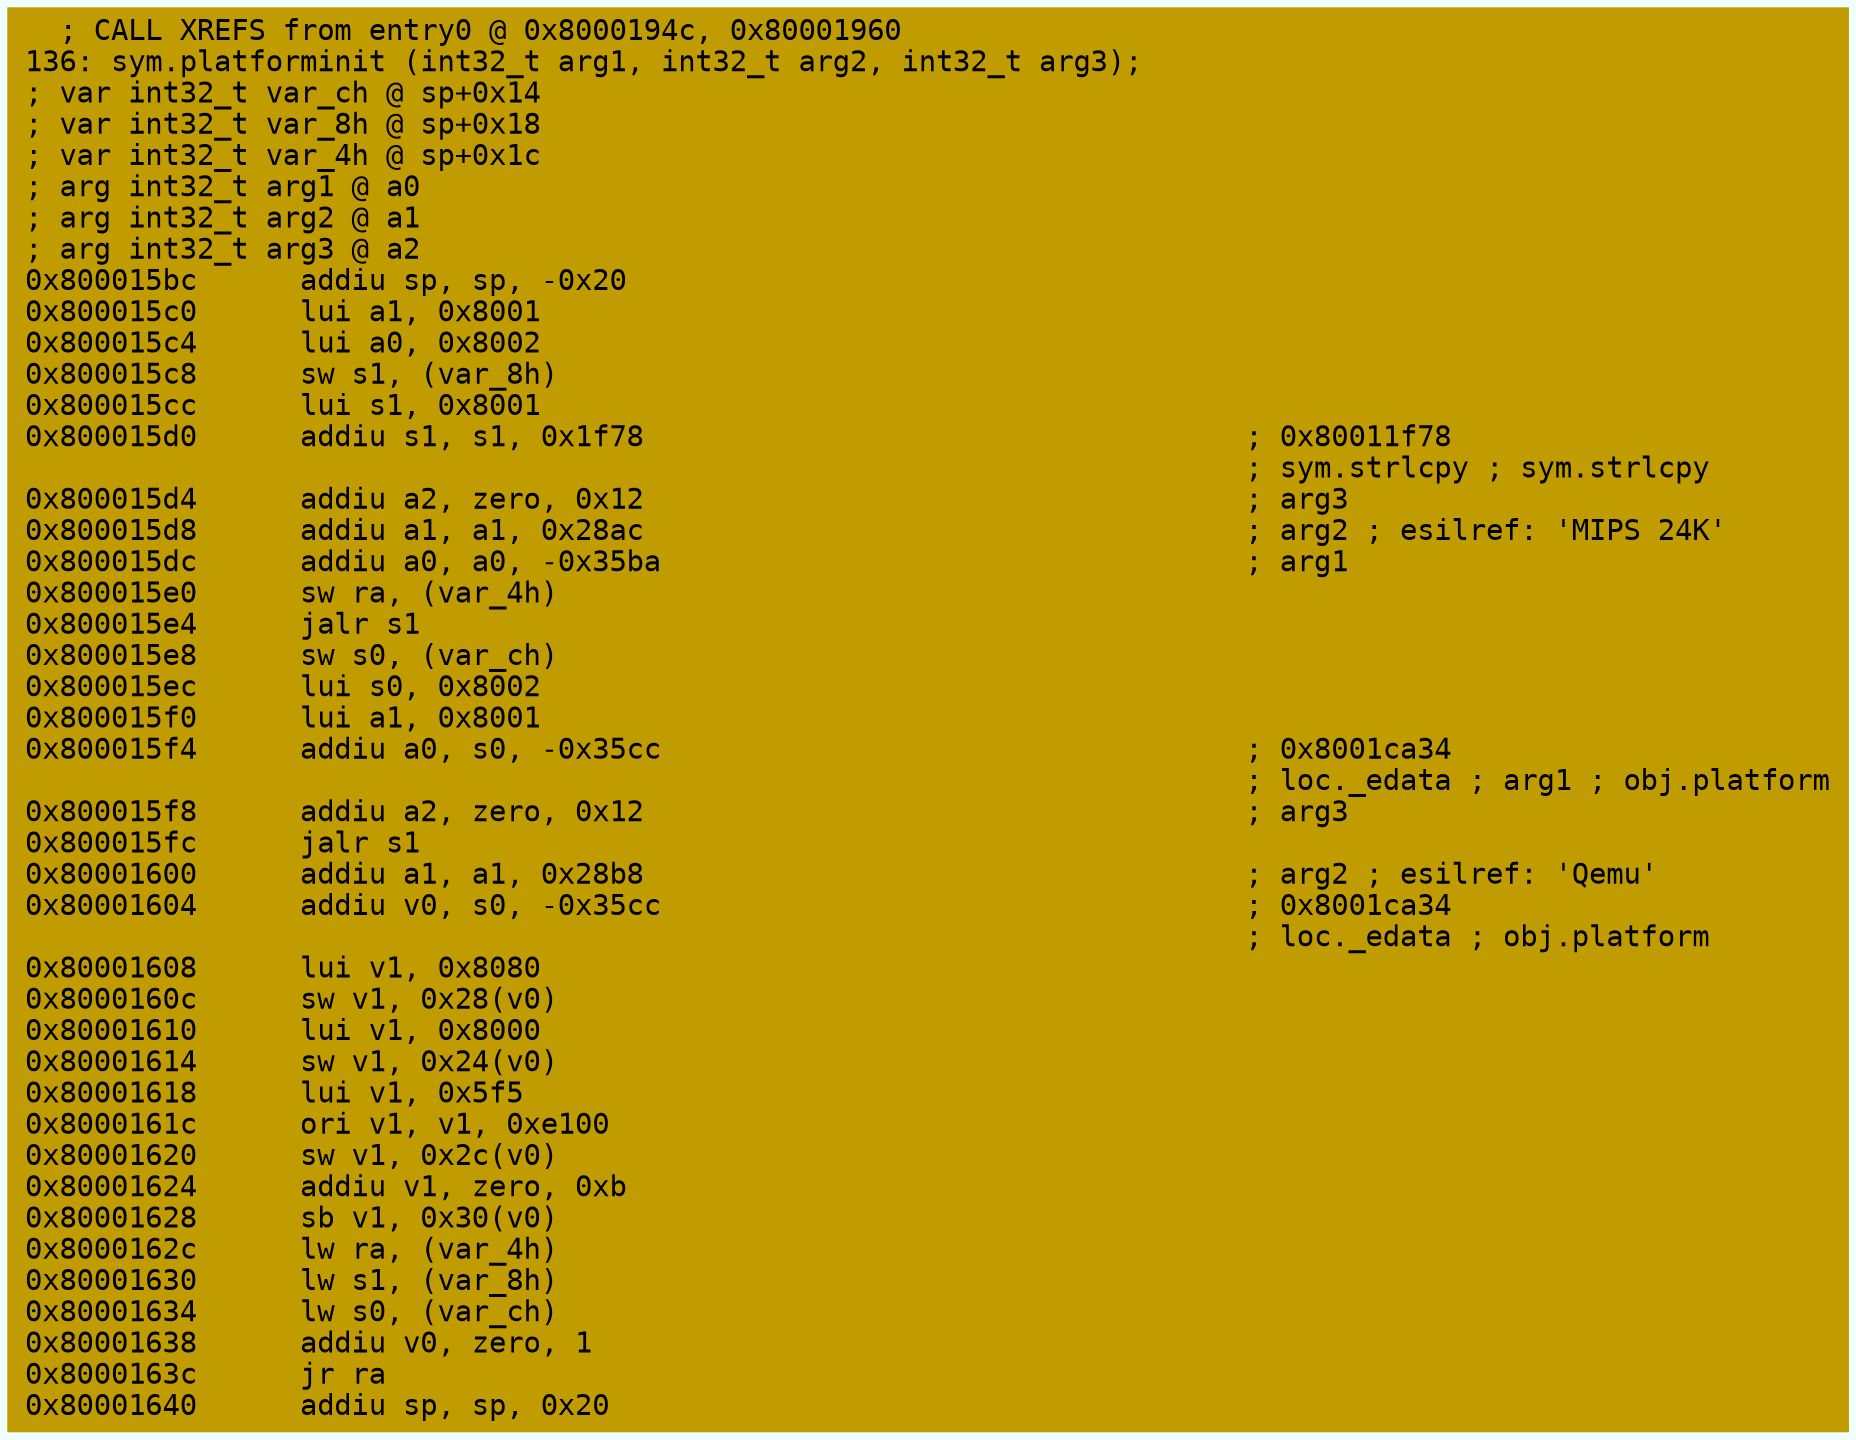 digraph code {
	graph [bgcolor=azure fontsize=8 fontname="Courier" splines="ortho"];
	node [fillcolor=gray style=filled shape=box];
	edge [arrowhead="normal"];
	"0x800015bc" [URL="sym.platforminit/0x800015bc", fillcolor="#c19c00",color="#c19c00", fontname="Courier",label="  ; CALL XREFS from entry0 @ 0x8000194c, 0x80001960\l136: sym.platforminit (int32_t arg1, int32_t arg2, int32_t arg3);\l; var int32_t var_ch @ sp+0x14\l; var int32_t var_8h @ sp+0x18\l; var int32_t var_4h @ sp+0x1c\l; arg int32_t arg1 @ a0\l; arg int32_t arg2 @ a1\l; arg int32_t arg3 @ a2\l0x800015bc      addiu sp, sp, -0x20\l0x800015c0      lui a1, 0x8001\l0x800015c4      lui a0, 0x8002\l0x800015c8      sw s1, (var_8h)\l0x800015cc      lui s1, 0x8001\l0x800015d0      addiu s1, s1, 0x1f78                                   ; 0x80011f78\l                                                                       ; sym.strlcpy ; sym.strlcpy\l0x800015d4      addiu a2, zero, 0x12                                   ; arg3\l0x800015d8      addiu a1, a1, 0x28ac                                   ; arg2 ; esilref: 'MIPS 24K'\l0x800015dc      addiu a0, a0, -0x35ba                                  ; arg1\l0x800015e0      sw ra, (var_4h)\l0x800015e4      jalr s1\l0x800015e8      sw s0, (var_ch)\l0x800015ec      lui s0, 0x8002\l0x800015f0      lui a1, 0x8001\l0x800015f4      addiu a0, s0, -0x35cc                                  ; 0x8001ca34\l                                                                       ; loc._edata ; arg1 ; obj.platform\l0x800015f8      addiu a2, zero, 0x12                                   ; arg3\l0x800015fc      jalr s1\l0x80001600      addiu a1, a1, 0x28b8                                   ; arg2 ; esilref: 'Qemu'\l0x80001604      addiu v0, s0, -0x35cc                                  ; 0x8001ca34\l                                                                       ; loc._edata ; obj.platform\l0x80001608      lui v1, 0x8080\l0x8000160c      sw v1, 0x28(v0)\l0x80001610      lui v1, 0x8000\l0x80001614      sw v1, 0x24(v0)\l0x80001618      lui v1, 0x5f5\l0x8000161c      ori v1, v1, 0xe100\l0x80001620      sw v1, 0x2c(v0)\l0x80001624      addiu v1, zero, 0xb\l0x80001628      sb v1, 0x30(v0)\l0x8000162c      lw ra, (var_4h)\l0x80001630      lw s1, (var_8h)\l0x80001634      lw s0, (var_ch)\l0x80001638      addiu v0, zero, 1\l0x8000163c      jr ra\l0x80001640      addiu sp, sp, 0x20\l"]
}
